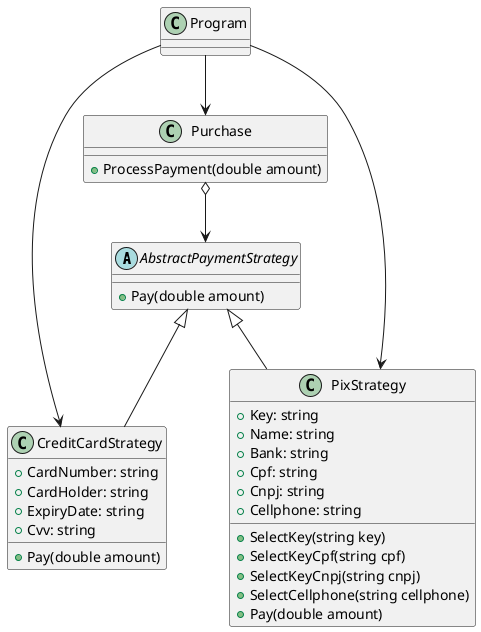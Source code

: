 ﻿@startuml

abstract class AbstractPaymentStrategy {
   +Pay(double amount)
}

class CreditCardStrategy {
   +CardNumber: string
   +CardHolder: string
   +ExpiryDate: string
   +Cvv: string
   +Pay(double amount)
}

class PixStrategy {
   +Key: string
   +Name: string
   +Bank: string
   +Cpf: string
   +Cnpj: string
   +Cellphone: string
   +SelectKey(string key)
   +SelectKeyCpf(string cpf)
   +SelectKeyCnpj(string cnpj)
   +SelectCellphone(string cellphone)
   +Pay(double amount)
}

class Purchase {
   +ProcessPayment(double amount)
}

class Program {}

AbstractPaymentStrategy <|-- CreditCardStrategy
AbstractPaymentStrategy <|-- PixStrategy
Purchase o--> AbstractPaymentStrategy

Program --> Purchase
Program --> CreditCardStrategy
Program --> PixStrategy

@enduml